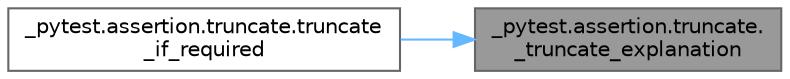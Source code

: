 digraph "_pytest.assertion.truncate._truncate_explanation"
{
 // LATEX_PDF_SIZE
  bgcolor="transparent";
  edge [fontname=Helvetica,fontsize=10,labelfontname=Helvetica,labelfontsize=10];
  node [fontname=Helvetica,fontsize=10,shape=box,height=0.2,width=0.4];
  rankdir="RL";
  Node1 [id="Node000001",label="_pytest.assertion.truncate.\l_truncate_explanation",height=0.2,width=0.4,color="gray40", fillcolor="grey60", style="filled", fontcolor="black",tooltip=" "];
  Node1 -> Node2 [id="edge1_Node000001_Node000002",dir="back",color="steelblue1",style="solid",tooltip=" "];
  Node2 [id="Node000002",label="_pytest.assertion.truncate.truncate\l_if_required",height=0.2,width=0.4,color="grey40", fillcolor="white", style="filled",URL="$namespace__pytest_1_1assertion_1_1truncate.html#a3eb54d5b6b6eaa1cbdcff28ab1071870",tooltip=" "];
}
